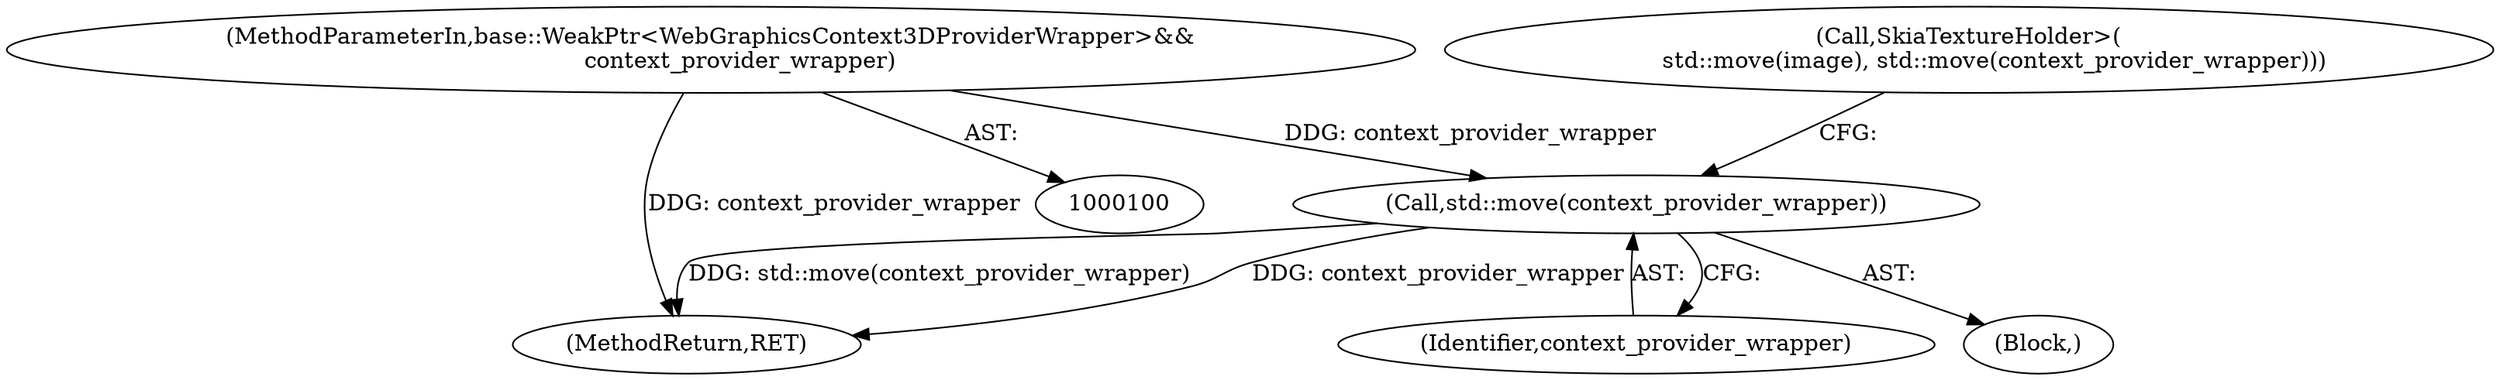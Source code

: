 digraph "0_Chrome_78d89fe556cb5dabbc47b4967cdf55e607e29580_0@API" {
"1000117" [label="(Call,std::move(context_provider_wrapper))"];
"1000102" [label="(MethodParameterIn,base::WeakPtr<WebGraphicsContext3DProviderWrapper>&&\n        context_provider_wrapper)"];
"1000118" [label="(Identifier,context_provider_wrapper)"];
"1000102" [label="(MethodParameterIn,base::WeakPtr<WebGraphicsContext3DProviderWrapper>&&\n        context_provider_wrapper)"];
"1000119" [label="(MethodReturn,RET)"];
"1000112" [label="(Call,SkiaTextureHolder>(\n       std::move(image), std::move(context_provider_wrapper)))"];
"1000117" [label="(Call,std::move(context_provider_wrapper))"];
"1000114" [label="(Block,)"];
"1000117" -> "1000114"  [label="AST: "];
"1000117" -> "1000118"  [label="CFG: "];
"1000118" -> "1000117"  [label="AST: "];
"1000112" -> "1000117"  [label="CFG: "];
"1000117" -> "1000119"  [label="DDG: std::move(context_provider_wrapper)"];
"1000117" -> "1000119"  [label="DDG: context_provider_wrapper"];
"1000102" -> "1000117"  [label="DDG: context_provider_wrapper"];
"1000102" -> "1000100"  [label="AST: "];
"1000102" -> "1000119"  [label="DDG: context_provider_wrapper"];
}
